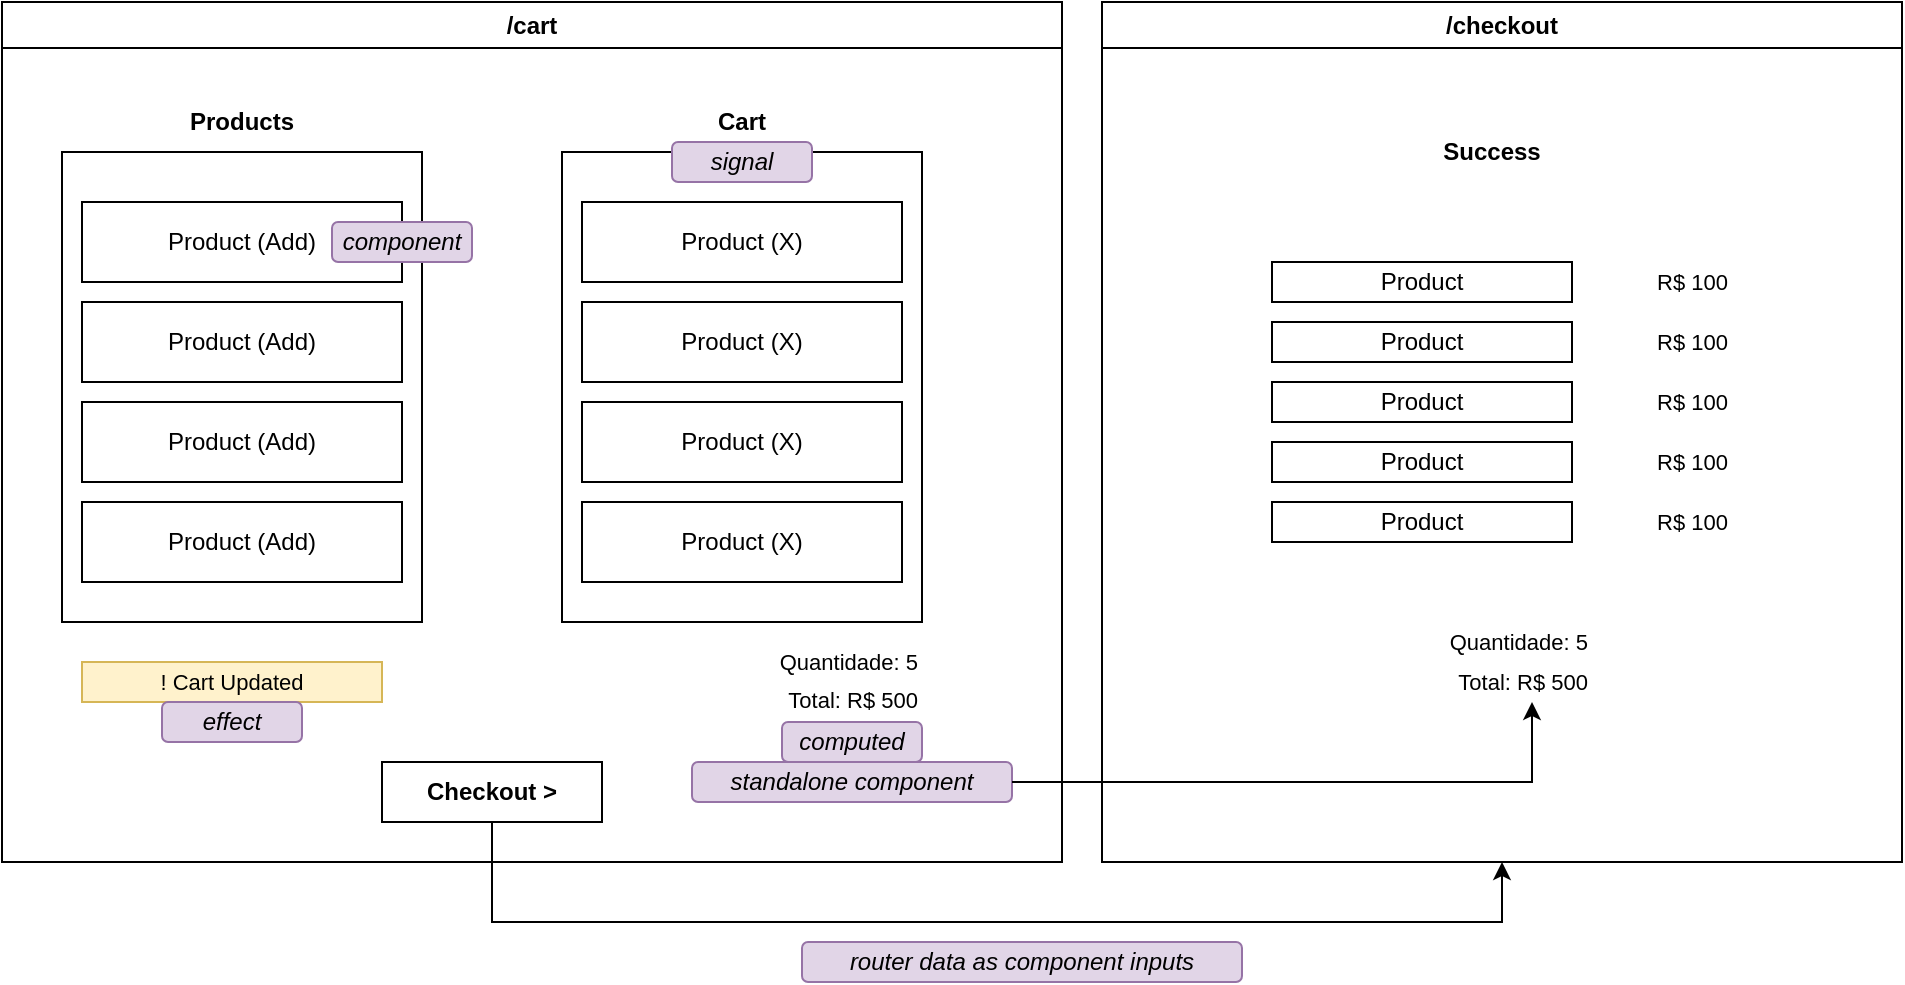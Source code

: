 <mxfile version="20.7.4" type="github">
  <diagram id="1uUw1sB9m5TOLJv5wmlf" name="Página-15">
    <mxGraphModel dx="989" dy="557" grid="1" gridSize="10" guides="1" tooltips="1" connect="1" arrows="1" fold="1" page="1" pageScale="1" pageWidth="3300" pageHeight="4681" math="0" shadow="0">
      <root>
        <mxCell id="0" />
        <mxCell id="1" parent="0" />
        <mxCell id="BZ29k6tNaCJDp42kZZlS-4" value="/cart" style="swimlane;whiteSpace=wrap;html=1;" parent="1" vertex="1">
          <mxGeometry x="260" y="170" width="530" height="430" as="geometry">
            <mxRectangle x="200" y="70" width="70" height="30" as="alternateBounds" />
          </mxGeometry>
        </mxCell>
        <mxCell id="BZ29k6tNaCJDp42kZZlS-2" value="" style="rounded=0;whiteSpace=wrap;html=1;" parent="BZ29k6tNaCJDp42kZZlS-4" vertex="1">
          <mxGeometry x="280" y="75" width="180" height="235" as="geometry" />
        </mxCell>
        <mxCell id="BZ29k6tNaCJDp42kZZlS-1" value="" style="rounded=0;whiteSpace=wrap;html=1;" parent="BZ29k6tNaCJDp42kZZlS-4" vertex="1">
          <mxGeometry x="30" y="75" width="180" height="235" as="geometry" />
        </mxCell>
        <mxCell id="BZ29k6tNaCJDp42kZZlS-10" value="Product (X)" style="rounded=0;whiteSpace=wrap;html=1;" parent="BZ29k6tNaCJDp42kZZlS-4" vertex="1">
          <mxGeometry x="290" y="100" width="160" height="40" as="geometry" />
        </mxCell>
        <mxCell id="BZ29k6tNaCJDp42kZZlS-9" value="Product (Add)" style="rounded=0;whiteSpace=wrap;html=1;" parent="BZ29k6tNaCJDp42kZZlS-4" vertex="1">
          <mxGeometry x="40" y="100" width="160" height="40" as="geometry" />
        </mxCell>
        <mxCell id="BZ29k6tNaCJDp42kZZlS-11" value="Product (Add)" style="rounded=0;whiteSpace=wrap;html=1;" parent="BZ29k6tNaCJDp42kZZlS-4" vertex="1">
          <mxGeometry x="40" y="150" width="160" height="40" as="geometry" />
        </mxCell>
        <mxCell id="BZ29k6tNaCJDp42kZZlS-12" value="Product (Add)" style="rounded=0;whiteSpace=wrap;html=1;" parent="BZ29k6tNaCJDp42kZZlS-4" vertex="1">
          <mxGeometry x="40" y="200" width="160" height="40" as="geometry" />
        </mxCell>
        <mxCell id="BZ29k6tNaCJDp42kZZlS-13" value="Product (Add)" style="rounded=0;whiteSpace=wrap;html=1;" parent="BZ29k6tNaCJDp42kZZlS-4" vertex="1">
          <mxGeometry x="40" y="250" width="160" height="40" as="geometry" />
        </mxCell>
        <mxCell id="BZ29k6tNaCJDp42kZZlS-14" value="Product (X)" style="rounded=0;whiteSpace=wrap;html=1;" parent="BZ29k6tNaCJDp42kZZlS-4" vertex="1">
          <mxGeometry x="290" y="150" width="160" height="40" as="geometry" />
        </mxCell>
        <mxCell id="BZ29k6tNaCJDp42kZZlS-15" value="Product (X)" style="rounded=0;whiteSpace=wrap;html=1;" parent="BZ29k6tNaCJDp42kZZlS-4" vertex="1">
          <mxGeometry x="290" y="200" width="160" height="40" as="geometry" />
        </mxCell>
        <mxCell id="BZ29k6tNaCJDp42kZZlS-16" value="Product (X)" style="rounded=0;whiteSpace=wrap;html=1;" parent="BZ29k6tNaCJDp42kZZlS-4" vertex="1">
          <mxGeometry x="290" y="250" width="160" height="40" as="geometry" />
        </mxCell>
        <mxCell id="BZ29k6tNaCJDp42kZZlS-17" value="Products" style="text;html=1;strokeColor=none;fillColor=none;align=center;verticalAlign=middle;whiteSpace=wrap;rounded=0;fontStyle=1" parent="BZ29k6tNaCJDp42kZZlS-4" vertex="1">
          <mxGeometry x="75" y="45" width="90" height="30" as="geometry" />
        </mxCell>
        <mxCell id="BZ29k6tNaCJDp42kZZlS-18" value="Cart" style="text;html=1;strokeColor=none;fillColor=none;align=center;verticalAlign=middle;whiteSpace=wrap;rounded=0;fontStyle=1" parent="BZ29k6tNaCJDp42kZZlS-4" vertex="1">
          <mxGeometry x="330" y="45" width="80" height="30" as="geometry" />
        </mxCell>
        <mxCell id="BZ29k6tNaCJDp42kZZlS-19" value="Quantidade: 5" style="text;html=1;strokeColor=none;fillColor=none;align=right;verticalAlign=middle;whiteSpace=wrap;rounded=0;fontSize=11;" parent="BZ29k6tNaCJDp42kZZlS-4" vertex="1">
          <mxGeometry x="340" y="320" width="120" height="20" as="geometry" />
        </mxCell>
        <mxCell id="BZ29k6tNaCJDp42kZZlS-20" value="Checkout &amp;gt;" style="rounded=0;whiteSpace=wrap;html=1;fontStyle=1" parent="BZ29k6tNaCJDp42kZZlS-4" vertex="1">
          <mxGeometry x="190" y="380" width="110" height="30" as="geometry" />
        </mxCell>
        <mxCell id="BZ29k6tNaCJDp42kZZlS-22" value="Total: R$ 500" style="text;html=1;strokeColor=none;fillColor=none;align=right;verticalAlign=middle;whiteSpace=wrap;rounded=0;fontSize=11;" parent="BZ29k6tNaCJDp42kZZlS-4" vertex="1">
          <mxGeometry x="340" y="339" width="120" height="20" as="geometry" />
        </mxCell>
        <mxCell id="DL2jj-6wfTxovUgGKsbM-1" value="! Cart Updated" style="text;html=1;strokeColor=#d6b656;fillColor=#fff2cc;align=center;verticalAlign=middle;whiteSpace=wrap;rounded=0;fontSize=11;" vertex="1" parent="BZ29k6tNaCJDp42kZZlS-4">
          <mxGeometry x="40" y="330" width="150" height="20" as="geometry" />
        </mxCell>
        <mxCell id="DL2jj-6wfTxovUgGKsbM-3" value="&lt;i&gt;computed&lt;/i&gt;" style="rounded=1;whiteSpace=wrap;html=1;fillColor=#e1d5e7;strokeColor=#9673a6;" vertex="1" parent="BZ29k6tNaCJDp42kZZlS-4">
          <mxGeometry x="390" y="360" width="70" height="20" as="geometry" />
        </mxCell>
        <mxCell id="DL2jj-6wfTxovUgGKsbM-2" value="&lt;i&gt;effect&lt;/i&gt;" style="rounded=1;whiteSpace=wrap;html=1;fillColor=#e1d5e7;strokeColor=#9673a6;" vertex="1" parent="BZ29k6tNaCJDp42kZZlS-4">
          <mxGeometry x="80" y="350" width="70" height="20" as="geometry" />
        </mxCell>
        <mxCell id="DL2jj-6wfTxovUgGKsbM-4" value="&lt;i&gt;signal&lt;/i&gt;" style="rounded=1;whiteSpace=wrap;html=1;fillColor=#e1d5e7;strokeColor=#9673a6;" vertex="1" parent="BZ29k6tNaCJDp42kZZlS-4">
          <mxGeometry x="335" y="70" width="70" height="20" as="geometry" />
        </mxCell>
        <mxCell id="DL2jj-6wfTxovUgGKsbM-7" value="&lt;i&gt;standalone component&lt;/i&gt;" style="rounded=1;whiteSpace=wrap;html=1;fillColor=#e1d5e7;strokeColor=#9673a6;" vertex="1" parent="BZ29k6tNaCJDp42kZZlS-4">
          <mxGeometry x="345" y="380" width="160" height="20" as="geometry" />
        </mxCell>
        <mxCell id="DL2jj-6wfTxovUgGKsbM-12" value="&lt;i&gt;component&lt;/i&gt;" style="rounded=1;whiteSpace=wrap;html=1;fillColor=#e1d5e7;strokeColor=#9673a6;" vertex="1" parent="BZ29k6tNaCJDp42kZZlS-4">
          <mxGeometry x="165" y="110" width="70" height="20" as="geometry" />
        </mxCell>
        <mxCell id="BZ29k6tNaCJDp42kZZlS-23" value="/checkout" style="swimlane;whiteSpace=wrap;html=1;" parent="1" vertex="1">
          <mxGeometry x="810" y="170" width="400" height="430" as="geometry">
            <mxRectangle x="200" y="70" width="70" height="30" as="alternateBounds" />
          </mxGeometry>
        </mxCell>
        <mxCell id="BZ29k6tNaCJDp42kZZlS-27" value="Product" style="rounded=0;whiteSpace=wrap;html=1;" parent="BZ29k6tNaCJDp42kZZlS-23" vertex="1">
          <mxGeometry x="85" y="130" width="150" height="20" as="geometry" />
        </mxCell>
        <mxCell id="BZ29k6tNaCJDp42kZZlS-36" value="Quantidade: 5" style="text;html=1;strokeColor=none;fillColor=none;align=right;verticalAlign=middle;whiteSpace=wrap;rounded=0;fontSize=11;" parent="BZ29k6tNaCJDp42kZZlS-23" vertex="1">
          <mxGeometry x="125" y="310" width="120" height="20" as="geometry" />
        </mxCell>
        <mxCell id="BZ29k6tNaCJDp42kZZlS-38" value="Total: R$ 500" style="text;html=1;strokeColor=none;fillColor=none;align=right;verticalAlign=middle;whiteSpace=wrap;rounded=0;fontSize=11;" parent="BZ29k6tNaCJDp42kZZlS-23" vertex="1">
          <mxGeometry x="125" y="330" width="120" height="20" as="geometry" />
        </mxCell>
        <mxCell id="BZ29k6tNaCJDp42kZZlS-39" value="R$ 100" style="text;html=1;strokeColor=none;fillColor=none;align=right;verticalAlign=middle;whiteSpace=wrap;rounded=0;fontSize=11;" parent="BZ29k6tNaCJDp42kZZlS-23" vertex="1">
          <mxGeometry x="225" y="130" width="90" height="20" as="geometry" />
        </mxCell>
        <mxCell id="BZ29k6tNaCJDp42kZZlS-41" value="Product" style="rounded=0;whiteSpace=wrap;html=1;" parent="BZ29k6tNaCJDp42kZZlS-23" vertex="1">
          <mxGeometry x="85" y="160" width="150" height="20" as="geometry" />
        </mxCell>
        <mxCell id="BZ29k6tNaCJDp42kZZlS-42" value="R$ 100" style="text;html=1;strokeColor=none;fillColor=none;align=right;verticalAlign=middle;whiteSpace=wrap;rounded=0;fontSize=11;" parent="BZ29k6tNaCJDp42kZZlS-23" vertex="1">
          <mxGeometry x="225" y="160" width="90" height="20" as="geometry" />
        </mxCell>
        <mxCell id="BZ29k6tNaCJDp42kZZlS-43" value="Product" style="rounded=0;whiteSpace=wrap;html=1;" parent="BZ29k6tNaCJDp42kZZlS-23" vertex="1">
          <mxGeometry x="85" y="220" width="150" height="20" as="geometry" />
        </mxCell>
        <mxCell id="BZ29k6tNaCJDp42kZZlS-44" value="R$ 100" style="text;html=1;strokeColor=none;fillColor=none;align=right;verticalAlign=middle;whiteSpace=wrap;rounded=0;fontSize=11;" parent="BZ29k6tNaCJDp42kZZlS-23" vertex="1">
          <mxGeometry x="225" y="220" width="90" height="20" as="geometry" />
        </mxCell>
        <mxCell id="BZ29k6tNaCJDp42kZZlS-45" value="Product" style="rounded=0;whiteSpace=wrap;html=1;" parent="BZ29k6tNaCJDp42kZZlS-23" vertex="1">
          <mxGeometry x="85" y="190" width="150" height="20" as="geometry" />
        </mxCell>
        <mxCell id="BZ29k6tNaCJDp42kZZlS-46" value="R$ 100" style="text;html=1;strokeColor=none;fillColor=none;align=right;verticalAlign=middle;whiteSpace=wrap;rounded=0;fontSize=11;" parent="BZ29k6tNaCJDp42kZZlS-23" vertex="1">
          <mxGeometry x="225" y="190" width="90" height="20" as="geometry" />
        </mxCell>
        <mxCell id="BZ29k6tNaCJDp42kZZlS-47" value="Product" style="rounded=0;whiteSpace=wrap;html=1;" parent="BZ29k6tNaCJDp42kZZlS-23" vertex="1">
          <mxGeometry x="85" y="250" width="150" height="20" as="geometry" />
        </mxCell>
        <mxCell id="BZ29k6tNaCJDp42kZZlS-48" value="R$ 100" style="text;html=1;strokeColor=none;fillColor=none;align=right;verticalAlign=middle;whiteSpace=wrap;rounded=0;fontSize=11;" parent="BZ29k6tNaCJDp42kZZlS-23" vertex="1">
          <mxGeometry x="225" y="250" width="90" height="20" as="geometry" />
        </mxCell>
        <mxCell id="BZ29k6tNaCJDp42kZZlS-51" value="Success" style="text;html=1;strokeColor=none;fillColor=none;align=center;verticalAlign=middle;whiteSpace=wrap;rounded=0;fontStyle=1" parent="BZ29k6tNaCJDp42kZZlS-23" vertex="1">
          <mxGeometry x="155" y="60" width="80" height="30" as="geometry" />
        </mxCell>
        <mxCell id="DL2jj-6wfTxovUgGKsbM-5" value="&lt;i&gt;router data as component inputs&lt;/i&gt;" style="rounded=1;whiteSpace=wrap;html=1;fillColor=#e1d5e7;strokeColor=#9673a6;" vertex="1" parent="1">
          <mxGeometry x="660" y="640" width="220" height="20" as="geometry" />
        </mxCell>
        <mxCell id="DL2jj-6wfTxovUgGKsbM-6" style="edgeStyle=orthogonalEdgeStyle;rounded=0;orthogonalLoop=1;jettySize=auto;html=1;entryX=0.5;entryY=1;entryDx=0;entryDy=0;exitX=0.5;exitY=1;exitDx=0;exitDy=0;" edge="1" parent="1" source="BZ29k6tNaCJDp42kZZlS-20" target="BZ29k6tNaCJDp42kZZlS-23">
          <mxGeometry relative="1" as="geometry">
            <Array as="points">
              <mxPoint x="505" y="630" />
              <mxPoint x="1010" y="630" />
            </Array>
          </mxGeometry>
        </mxCell>
        <mxCell id="DL2jj-6wfTxovUgGKsbM-10" style="edgeStyle=orthogonalEdgeStyle;rounded=0;orthogonalLoop=1;jettySize=auto;html=1;entryX=0.75;entryY=1;entryDx=0;entryDy=0;" edge="1" parent="1" source="DL2jj-6wfTxovUgGKsbM-7" target="BZ29k6tNaCJDp42kZZlS-38">
          <mxGeometry relative="1" as="geometry" />
        </mxCell>
      </root>
    </mxGraphModel>
  </diagram>
</mxfile>
